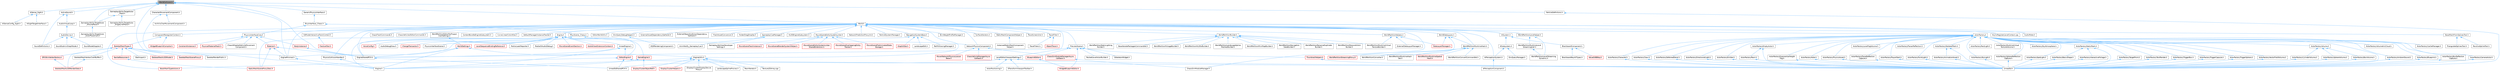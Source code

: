 digraph "WorldCollision.h"
{
 // INTERACTIVE_SVG=YES
 // LATEX_PDF_SIZE
  bgcolor="transparent";
  edge [fontname=Helvetica,fontsize=10,labelfontname=Helvetica,labelfontsize=10];
  node [fontname=Helvetica,fontsize=10,shape=box,height=0.2,width=0.4];
  Node1 [id="Node000001",label="WorldCollision.h",height=0.2,width=0.4,color="gray40", fillcolor="grey60", style="filled", fontcolor="black",tooltip=" "];
  Node1 -> Node2 [id="edge1_Node000001_Node000002",dir="back",color="steelblue1",style="solid",tooltip=" "];
  Node2 [id="Node000002",label="AISense_Sight.h",height=0.2,width=0.4,color="grey40", fillcolor="white", style="filled",URL="$d7/d6f/AISense__Sight_8h.html",tooltip=" "];
  Node2 -> Node3 [id="edge2_Node000002_Node000003",dir="back",color="steelblue1",style="solid",tooltip=" "];
  Node3 [id="Node000003",label="AISenseConfig_Sight.h",height=0.2,width=0.4,color="grey40", fillcolor="white", style="filled",URL="$d7/d17/AISenseConfig__Sight_8h.html",tooltip=" "];
  Node2 -> Node4 [id="edge3_Node000002_Node000004",dir="back",color="steelblue1",style="solid",tooltip=" "];
  Node4 [id="Node000004",label="AISightTargetInterface.h",height=0.2,width=0.4,color="grey40", fillcolor="white", style="filled",URL="$d0/dd7/AISightTargetInterface_8h.html",tooltip=" "];
  Node1 -> Node5 [id="edge4_Node000001_Node000005",dir="back",color="steelblue1",style="solid",tooltip=" "];
  Node5 [id="Node000005",label="ActiveSound.h",height=0.2,width=0.4,color="grey40", fillcolor="white", style="filled",URL="$dc/d95/ActiveSound_8h.html",tooltip=" "];
  Node5 -> Node6 [id="edge5_Node000005_Node000006",dir="back",color="steelblue1",style="solid",tooltip=" "];
  Node6 [id="Node000006",label="AudioVirtualLoop.h",height=0.2,width=0.4,color="grey40", fillcolor="white", style="filled",URL="$d5/dde/AudioVirtualLoop_8h.html",tooltip=" "];
  Node6 -> Node7 [id="edge6_Node000006_Node000007",dir="back",color="steelblue1",style="solid",tooltip=" "];
  Node7 [id="Node000007",label="AudioDevice.h",height=0.2,width=0.4,color="grey40", fillcolor="white", style="filled",URL="$d7/ddb/AudioDevice_8h.html",tooltip=" "];
  Node7 -> Node8 [id="edge7_Node000007_Node000008",dir="back",color="steelblue1",style="solid",tooltip=" "];
  Node8 [id="Node000008",label="SoundDefinitions.h",height=0.2,width=0.4,color="grey40", fillcolor="white", style="filled",URL="$d4/da9/SoundDefinitions_8h.html",tooltip=" "];
  Node7 -> Node9 [id="edge8_Node000007_Node000009",dir="back",color="steelblue1",style="solid",tooltip=" "];
  Node9 [id="Node000009",label="SoundNodeDoppler.h",height=0.2,width=0.4,color="grey40", fillcolor="white", style="filled",URL="$d1/d51/SoundNodeDoppler_8h.html",tooltip=" "];
  Node7 -> Node10 [id="edge9_Node000007_Node000010",dir="back",color="steelblue1",style="solid",tooltip=" "];
  Node10 [id="Node000010",label="SoundSubmixGraphNode.h",height=0.2,width=0.4,color="grey40", fillcolor="white", style="filled",URL="$d5/d09/SoundSubmixGraphNode_8h.html",tooltip=" "];
  Node5 -> Node8 [id="edge10_Node000005_Node000008",dir="back",color="steelblue1",style="solid",tooltip=" "];
  Node1 -> Node11 [id="edge11_Node000001_Node000011",dir="back",color="steelblue1",style="solid",tooltip=" "];
  Node11 [id="Node000011",label="CharacterMovementComponent.h",height=0.2,width=0.4,color="grey40", fillcolor="white", style="filled",URL="$d8/d84/CharacterMovementComponent_8h.html",tooltip=" "];
  Node11 -> Node12 [id="edge12_Node000011_Node000012",dir="back",color="steelblue1",style="solid",tooltip=" "];
  Node12 [id="Node000012",label="ArchVisCharMovementComponent.h",height=0.2,width=0.4,color="grey40", fillcolor="white", style="filled",URL="$db/dfd/ArchVisCharMovementComponent_8h.html",tooltip=" "];
  Node11 -> Node13 [id="edge13_Node000011_Node000013",dir="back",color="steelblue1",style="solid",tooltip=" "];
  Node13 [id="Node000013",label="EngineMinimal.h",height=0.2,width=0.4,color="grey40", fillcolor="white", style="filled",URL="$d0/d2c/EngineMinimal_8h.html",tooltip=" "];
  Node13 -> Node14 [id="edge14_Node000013_Node000014",dir="back",color="steelblue1",style="solid",tooltip=" "];
  Node14 [id="Node000014",label="Engine.h",height=0.2,width=0.4,color="grey40", fillcolor="white", style="filled",URL="$d1/d34/Public_2Engine_8h.html",tooltip=" "];
  Node1 -> Node14 [id="edge15_Node000001_Node000014",dir="back",color="steelblue1",style="solid",tooltip=" "];
  Node1 -> Node13 [id="edge16_Node000001_Node000013",dir="back",color="steelblue1",style="solid",tooltip=" "];
  Node1 -> Node15 [id="edge17_Node000001_Node000015",dir="back",color="steelblue1",style="solid",tooltip=" "];
  Node15 [id="Node000015",label="EngineSharedPCH.h",height=0.2,width=0.4,color="grey40", fillcolor="white", style="filled",URL="$dc/dbb/EngineSharedPCH_8h.html",tooltip=" "];
  Node15 -> Node16 [id="edge18_Node000015_Node000016",dir="back",color="steelblue1",style="solid",tooltip=" "];
  Node16 [id="Node000016",label="UnrealEdSharedPCH.h",height=0.2,width=0.4,color="grey40", fillcolor="white", style="filled",URL="$d1/de6/UnrealEdSharedPCH_8h.html",tooltip=" "];
  Node1 -> Node17 [id="edge19_Node000001_Node000017",dir="back",color="steelblue1",style="solid",tooltip=" "];
  Node17 [id="Node000017",label="GameplayAbilityTargetActor\l_GroundTrace.h",height=0.2,width=0.4,color="grey40", fillcolor="white", style="filled",URL="$d8/daf/GameplayAbilityTargetActor__GroundTrace_8h.html",tooltip=" "];
  Node17 -> Node18 [id="edge20_Node000017_Node000018",dir="back",color="steelblue1",style="solid",tooltip=" "];
  Node18 [id="Node000018",label="GameplayAbilityTargetActor\l_ActorPlacement.h",height=0.2,width=0.4,color="grey40", fillcolor="white", style="filled",URL="$d5/d60/GameplayAbilityTargetActor__ActorPlacement_8h.html",tooltip=" "];
  Node1 -> Node19 [id="edge21_Node000001_Node000019",dir="back",color="steelblue1",style="solid",tooltip=" "];
  Node19 [id="Node000019",label="GameplayAbilityTargetActor\l_Trace.h",height=0.2,width=0.4,color="grey40", fillcolor="white", style="filled",URL="$d6/d1b/GameplayAbilityTargetActor__Trace_8h.html",tooltip=" "];
  Node19 -> Node17 [id="edge22_Node000019_Node000017",dir="back",color="steelblue1",style="solid",tooltip=" "];
  Node19 -> Node20 [id="edge23_Node000019_Node000020",dir="back",color="steelblue1",style="solid",tooltip=" "];
  Node20 [id="Node000020",label="GameplayAbilityTargetActor\l_SingleLineTrace.h",height=0.2,width=0.4,color="grey40", fillcolor="white", style="filled",URL="$dc/d15/GameplayAbilityTargetActor__SingleLineTrace_8h.html",tooltip=" "];
  Node1 -> Node21 [id="edge24_Node000001_Node000021",dir="back",color="steelblue1",style="solid",tooltip=" "];
  Node21 [id="Node000021",label="GenericPhysicsInterface.h",height=0.2,width=0.4,color="grey40", fillcolor="white", style="filled",URL="$d6/de8/GenericPhysicsInterface_8h.html",tooltip=" "];
  Node21 -> Node22 [id="edge25_Node000021_Node000022",dir="back",color="steelblue1",style="solid",tooltip=" "];
  Node22 [id="Node000022",label="PhysInterface_Chaos.h",height=0.2,width=0.4,color="grey40", fillcolor="white", style="filled",URL="$da/d0d/PhysInterface__Chaos_8h.html",tooltip=" "];
  Node22 -> Node23 [id="edge26_Node000022_Node000023",dir="back",color="steelblue1",style="solid",tooltip=" "];
  Node23 [id="Node000023",label="PhysScene_Chaos.h",height=0.2,width=0.4,color="grey40", fillcolor="white", style="filled",URL="$d7/dc5/PhysScene__Chaos_8h.html",tooltip=" "];
  Node23 -> Node24 [id="edge27_Node000023_Node000024",dir="back",color="steelblue1",style="solid",tooltip=" "];
  Node24 [id="Node000024",label="NetworkPhysicsComponent.h",height=0.2,width=0.4,color="grey40", fillcolor="white", style="filled",URL="$d5/dcb/NetworkPhysicsComponent_8h.html",tooltip=" "];
  Node24 -> Node25 [id="edge28_Node000024_Node000025",dir="back",color="steelblue1",style="solid",tooltip=" "];
  Node25 [id="Node000025",label="ChaosSimModuleManagerAsync\lCallback.h",height=0.2,width=0.4,color="red", fillcolor="#FFF0F0", style="filled",URL="$d7/dd0/ChaosSimModuleManagerAsyncCallback_8h.html",tooltip=" "];
  Node25 -> Node26 [id="edge29_Node000025_Node000026",dir="back",color="steelblue1",style="solid",tooltip=" "];
  Node26 [id="Node000026",label="ChaosSimModuleManager.h",height=0.2,width=0.4,color="grey40", fillcolor="white", style="filled",URL="$d7/dd1/ChaosSimModuleManager_8h.html",tooltip=" "];
  Node24 -> Node30 [id="edge30_Node000024_Node000030",dir="back",color="steelblue1",style="solid",tooltip=" "];
  Node30 [id="Node000030",label="ChaosVehicleManagerAsync\lCallback.h",height=0.2,width=0.4,color="red", fillcolor="#FFF0F0", style="filled",URL="$d4/dea/ChaosVehicleManagerAsyncCallback_8h.html",tooltip=" "];
  Node24 -> Node34 [id="edge31_Node000024_Node000034",dir="back",color="steelblue1",style="solid",tooltip=" "];
  Node34 [id="Node000034",label="MoverNetworkPhysicsLiaison\lBase.h",height=0.2,width=0.4,color="red", fillcolor="#FFF0F0", style="filled",URL="$d6/d54/MoverNetworkPhysicsLiaisonBase_8h.html",tooltip=" "];
  Node23 -> Node37 [id="edge32_Node000023_Node000037",dir="back",color="steelblue1",style="solid",tooltip=" "];
  Node37 [id="Node000037",label="PhysicsInterfaceScene.h",height=0.2,width=0.4,color="grey40", fillcolor="white", style="filled",URL="$d6/d76/PhysicsInterfaceScene_8h.html",tooltip=" "];
  Node22 -> Node38 [id="edge33_Node000022_Node000038",dir="back",color="steelblue1",style="solid",tooltip=" "];
  Node38 [id="Node000038",label="PhysicsInterfaceCore.h",height=0.2,width=0.4,color="grey40", fillcolor="white", style="filled",URL="$d7/d7e/PhysicsInterfaceCore_8h.html",tooltip=" "];
  Node38 -> Node39 [id="edge34_Node000038_Node000039",dir="back",color="steelblue1",style="solid",tooltip=" "];
  Node39 [id="Node000039",label="BodyInstance.h",height=0.2,width=0.4,color="red", fillcolor="#FFF0F0", style="filled",URL="$d3/d42/BodyInstance_8h.html",tooltip=" "];
  Node39 -> Node15 [id="edge35_Node000039_Node000015",dir="back",color="steelblue1",style="solid",tooltip=" "];
  Node38 -> Node33 [id="edge36_Node000038_Node000033",dir="back",color="steelblue1",style="solid",tooltip=" "];
  Node33 [id="Node000033",label="ChaosWheeledVehicleMovement\lComponent.h",height=0.2,width=0.4,color="grey40", fillcolor="white", style="filled",URL="$dc/d77/ChaosWheeledVehicleMovementComponent_8h.html",tooltip=" "];
  Node38 -> Node460 [id="edge37_Node000038_Node000460",dir="back",color="steelblue1",style="solid",tooltip=" "];
  Node460 [id="Node000460",label="ConstraintInstance.h",height=0.2,width=0.4,color="red", fillcolor="#FFF0F0", style="filled",URL="$d9/db0/ConstraintInstance_8h.html",tooltip=" "];
  Node38 -> Node470 [id="edge38_Node000038_Node000470",dir="back",color="steelblue1",style="solid",tooltip=" "];
  Node470 [id="Node000470",label="Material.h",height=0.2,width=0.4,color="red", fillcolor="#FFF0F0", style="filled",URL="$df/d12/Material_8h.html",tooltip=" "];
  Node470 -> Node13 [id="edge39_Node000470_Node000013",dir="back",color="steelblue1",style="solid",tooltip=" "];
  Node470 -> Node15 [id="edge40_Node000470_Node000015",dir="back",color="steelblue1",style="solid",tooltip=" "];
  Node470 -> Node396 [id="edge41_Node000470_Node000396",dir="back",color="steelblue1",style="solid",tooltip=" "];
  Node396 [id="Node000396",label="StaticMeshSceneProxyDesc.h",height=0.2,width=0.4,color="red", fillcolor="#FFF0F0", style="filled",URL="$d0/d31/StaticMeshSceneProxyDesc_8h.html",tooltip=" "];
  Node38 -> Node493 [id="edge42_Node000038_Node000493",dir="back",color="steelblue1",style="solid",tooltip=" "];
  Node493 [id="Node000493",label="PhysicalMaterialMask.h",height=0.2,width=0.4,color="red", fillcolor="#FFF0F0", style="filled",URL="$da/df8/PhysicalMaterialMask_8h.html",tooltip=" "];
  Node1 -> Node495 [id="edge43_Node000001_Node000495",dir="back",color="steelblue1",style="solid",tooltip=" "];
  Node495 [id="Node000495",label="ParticleDefinitions.h",height=0.2,width=0.4,color="grey40", fillcolor="white", style="filled",URL="$db/dde/ParticleDefinitions_8h.html",tooltip=" "];
  Node495 -> Node275 [id="edge44_Node000495_Node000275",dir="back",color="steelblue1",style="solid",tooltip=" "];
  Node275 [id="Node000275",label="UnrealEd.h",height=0.2,width=0.4,color="grey40", fillcolor="white", style="filled",URL="$d2/d5f/UnrealEd_8h.html",tooltip=" "];
  Node1 -> Node496 [id="edge45_Node000001_Node000496",dir="back",color="steelblue1",style="solid",tooltip=" "];
  Node496 [id="Node000496",label="World.h",height=0.2,width=0.4,color="grey40", fillcolor="white", style="filled",URL="$dd/d5b/World_8h.html",tooltip=" "];
  Node496 -> Node497 [id="edge46_Node000496_Node000497",dir="back",color="steelblue1",style="solid",tooltip=" "];
  Node497 [id="Node000497",label="AIPerceptionSystem.h",height=0.2,width=0.4,color="grey40", fillcolor="white", style="filled",URL="$d0/d08/AIPerceptionSystem_8h.html",tooltip=" "];
  Node497 -> Node498 [id="edge47_Node000497_Node000498",dir="back",color="steelblue1",style="solid",tooltip=" "];
  Node498 [id="Node000498",label="AIPerceptionComponent.h",height=0.2,width=0.4,color="grey40", fillcolor="white", style="filled",URL="$d6/d0a/AIPerceptionComponent_8h.html",tooltip=" "];
  Node496 -> Node499 [id="edge48_Node000496_Node000499",dir="back",color="steelblue1",style="solid",tooltip=" "];
  Node499 [id="Node000499",label="AISystem.h",height=0.2,width=0.4,color="grey40", fillcolor="white", style="filled",URL="$d0/d71/AISystem_8h.html",tooltip=" "];
  Node499 -> Node500 [id="edge49_Node000499_Node000500",dir="back",color="steelblue1",style="solid",tooltip=" "];
  Node500 [id="Node000500",label="AISubsystem.h",height=0.2,width=0.4,color="grey40", fillcolor="white", style="filled",URL="$d0/d50/AISubsystem_8h.html",tooltip=" "];
  Node500 -> Node497 [id="edge50_Node000500_Node000497",dir="back",color="steelblue1",style="solid",tooltip=" "];
  Node500 -> Node501 [id="edge51_Node000500_Node000501",dir="back",color="steelblue1",style="solid",tooltip=" "];
  Node501 [id="Node000501",label="EnvQueryManager.h",height=0.2,width=0.4,color="grey40", fillcolor="white", style="filled",URL="$d1/db4/EnvQueryManager_8h.html",tooltip=" "];
  Node499 -> Node502 [id="edge52_Node000499_Node000502",dir="back",color="steelblue1",style="solid",tooltip=" "];
  Node502 [id="Node000502",label="BlackboardComponent.h",height=0.2,width=0.4,color="grey40", fillcolor="white", style="filled",URL="$d9/d2d/BlackboardComponent_8h.html",tooltip=" "];
  Node502 -> Node503 [id="edge53_Node000502_Node000503",dir="back",color="steelblue1",style="solid",tooltip=" "];
  Node503 [id="Node000503",label="BlackboardKeyAllTypes.h",height=0.2,width=0.4,color="grey40", fillcolor="white", style="filled",URL="$d5/d34/BlackboardKeyAllTypes_8h.html",tooltip=" "];
  Node502 -> Node504 [id="edge54_Node000502_Node000504",dir="back",color="steelblue1",style="solid",tooltip=" "];
  Node504 [id="Node000504",label="ValueOrBBKey.h",height=0.2,width=0.4,color="red", fillcolor="#FFF0F0", style="filled",URL="$d4/d32/ValueOrBBKey_8h.html",tooltip=" "];
  Node496 -> Node527 [id="edge55_Node000496_Node000527",dir="back",color="steelblue1",style="solid",tooltip=" "];
  Node527 [id="Node000527",label="ActorFactory.h",height=0.2,width=0.4,color="grey40", fillcolor="white", style="filled",URL="$d7/dae/ActorFactory_8h.html",tooltip=" "];
  Node527 -> Node528 [id="edge56_Node000527_Node000528",dir="back",color="steelblue1",style="solid",tooltip=" "];
  Node528 [id="Node000528",label="ActorFactoryAmbientSound.h",height=0.2,width=0.4,color="grey40", fillcolor="white", style="filled",URL="$dc/d73/ActorFactoryAmbientSound_8h.html",tooltip=" "];
  Node528 -> Node275 [id="edge57_Node000528_Node000275",dir="back",color="steelblue1",style="solid",tooltip=" "];
  Node527 -> Node529 [id="edge58_Node000527_Node000529",dir="back",color="steelblue1",style="solid",tooltip=" "];
  Node529 [id="Node000529",label="ActorFactoryBlueprint.h",height=0.2,width=0.4,color="grey40", fillcolor="white", style="filled",URL="$d8/df5/ActorFactoryBlueprint_8h.html",tooltip=" "];
  Node529 -> Node275 [id="edge59_Node000529_Node000275",dir="back",color="steelblue1",style="solid",tooltip=" "];
  Node527 -> Node530 [id="edge60_Node000527_Node000530",dir="back",color="steelblue1",style="solid",tooltip=" "];
  Node530 [id="Node000530",label="ActorFactoryBoxReflection\lCapture.h",height=0.2,width=0.4,color="grey40", fillcolor="white", style="filled",URL="$dd/d97/ActorFactoryBoxReflectionCapture_8h.html",tooltip=" "];
  Node530 -> Node275 [id="edge61_Node000530_Node000275",dir="back",color="steelblue1",style="solid",tooltip=" "];
  Node527 -> Node531 [id="edge62_Node000527_Node000531",dir="back",color="steelblue1",style="solid",tooltip=" "];
  Node531 [id="Node000531",label="ActorFactoryCacheManager.h",height=0.2,width=0.4,color="grey40", fillcolor="white", style="filled",URL="$da/d58/ActorFactoryCacheManager_8h.html",tooltip=" "];
  Node527 -> Node532 [id="edge63_Node000527_Node000532",dir="back",color="steelblue1",style="solid",tooltip=" "];
  Node532 [id="Node000532",label="ActorFactoryCameraActor.h",height=0.2,width=0.4,color="grey40", fillcolor="white", style="filled",URL="$df/db7/ActorFactoryCameraActor_8h.html",tooltip=" "];
  Node532 -> Node275 [id="edge64_Node000532_Node000275",dir="back",color="steelblue1",style="solid",tooltip=" "];
  Node527 -> Node533 [id="edge65_Node000527_Node000533",dir="back",color="steelblue1",style="solid",tooltip=" "];
  Node533 [id="Node000533",label="ActorFactoryCharacter.h",height=0.2,width=0.4,color="grey40", fillcolor="white", style="filled",URL="$d9/db9/ActorFactoryCharacter_8h.html",tooltip=" "];
  Node533 -> Node275 [id="edge66_Node000533_Node000275",dir="back",color="steelblue1",style="solid",tooltip=" "];
  Node527 -> Node534 [id="edge67_Node000527_Node000534",dir="back",color="steelblue1",style="solid",tooltip=" "];
  Node534 [id="Node000534",label="ActorFactoryClass.h",height=0.2,width=0.4,color="grey40", fillcolor="white", style="filled",URL="$d8/df5/ActorFactoryClass_8h.html",tooltip=" "];
  Node534 -> Node275 [id="edge68_Node000534_Node000275",dir="back",color="steelblue1",style="solid",tooltip=" "];
  Node527 -> Node535 [id="edge69_Node000527_Node000535",dir="back",color="steelblue1",style="solid",tooltip=" "];
  Node535 [id="Node000535",label="ActorFactoryDeferredDecal.h",height=0.2,width=0.4,color="grey40", fillcolor="white", style="filled",URL="$d3/db3/ActorFactoryDeferredDecal_8h.html",tooltip=" "];
  Node535 -> Node275 [id="edge70_Node000535_Node000275",dir="back",color="steelblue1",style="solid",tooltip=" "];
  Node527 -> Node536 [id="edge71_Node000527_Node000536",dir="back",color="steelblue1",style="solid",tooltip=" "];
  Node536 [id="Node000536",label="ActorFactoryDirectionalLight.h",height=0.2,width=0.4,color="grey40", fillcolor="white", style="filled",URL="$d3/d54/ActorFactoryDirectionalLight_8h.html",tooltip=" "];
  Node536 -> Node275 [id="edge72_Node000536_Node000275",dir="back",color="steelblue1",style="solid",tooltip=" "];
  Node527 -> Node537 [id="edge73_Node000527_Node000537",dir="back",color="steelblue1",style="solid",tooltip=" "];
  Node537 [id="Node000537",label="ActorFactoryEmitter.h",height=0.2,width=0.4,color="grey40", fillcolor="white", style="filled",URL="$df/d95/ActorFactoryEmitter_8h.html",tooltip=" "];
  Node537 -> Node275 [id="edge74_Node000537_Node000275",dir="back",color="steelblue1",style="solid",tooltip=" "];
  Node527 -> Node538 [id="edge75_Node000527_Node000538",dir="back",color="steelblue1",style="solid",tooltip=" "];
  Node538 [id="Node000538",label="ActorFactoryEmptyActor.h",height=0.2,width=0.4,color="grey40", fillcolor="white", style="filled",URL="$df/d92/ActorFactoryEmptyActor_8h.html",tooltip=" "];
  Node538 -> Node539 [id="edge76_Node000538_Node000539",dir="back",color="steelblue1",style="solid",tooltip=" "];
  Node539 [id="Node000539",label="ActorFactoryPawn.h",height=0.2,width=0.4,color="grey40", fillcolor="white", style="filled",URL="$d5/d05/ActorFactoryPawn_8h.html",tooltip=" "];
  Node539 -> Node275 [id="edge77_Node000539_Node000275",dir="back",color="steelblue1",style="solid",tooltip=" "];
  Node538 -> Node275 [id="edge78_Node000538_Node000275",dir="back",color="steelblue1",style="solid",tooltip=" "];
  Node527 -> Node540 [id="edge79_Node000527_Node000540",dir="back",color="steelblue1",style="solid",tooltip=" "];
  Node540 [id="Node000540",label="ActorFactoryExponentialHeight\lFog.h",height=0.2,width=0.4,color="grey40", fillcolor="white", style="filled",URL="$de/d15/ActorFactoryExponentialHeightFog_8h.html",tooltip=" "];
  Node540 -> Node275 [id="edge80_Node000540_Node000275",dir="back",color="steelblue1",style="solid",tooltip=" "];
  Node527 -> Node541 [id="edge81_Node000527_Node000541",dir="back",color="steelblue1",style="solid",tooltip=" "];
  Node541 [id="Node000541",label="ActorFactoryLocalFogVolume.h",height=0.2,width=0.4,color="grey40", fillcolor="white", style="filled",URL="$dc/db2/ActorFactoryLocalFogVolume_8h.html",tooltip=" "];
  Node527 -> Node542 [id="edge82_Node000527_Node000542",dir="back",color="steelblue1",style="solid",tooltip=" "];
  Node542 [id="Node000542",label="ActorFactoryNote.h",height=0.2,width=0.4,color="grey40", fillcolor="white", style="filled",URL="$da/d8c/ActorFactoryNote_8h.html",tooltip=" "];
  Node542 -> Node275 [id="edge83_Node000542_Node000275",dir="back",color="steelblue1",style="solid",tooltip=" "];
  Node527 -> Node543 [id="edge84_Node000527_Node000543",dir="back",color="steelblue1",style="solid",tooltip=" "];
  Node543 [id="Node000543",label="ActorFactoryPhysicsAsset.h",height=0.2,width=0.4,color="grey40", fillcolor="white", style="filled",URL="$d0/d58/ActorFactoryPhysicsAsset_8h.html",tooltip=" "];
  Node543 -> Node275 [id="edge85_Node000543_Node000275",dir="back",color="steelblue1",style="solid",tooltip=" "];
  Node527 -> Node544 [id="edge86_Node000527_Node000544",dir="back",color="steelblue1",style="solid",tooltip=" "];
  Node544 [id="Node000544",label="ActorFactoryPlanarReflection.h",height=0.2,width=0.4,color="grey40", fillcolor="white", style="filled",URL="$d0/d1d/ActorFactoryPlanarReflection_8h.html",tooltip=" "];
  Node527 -> Node545 [id="edge87_Node000527_Node000545",dir="back",color="steelblue1",style="solid",tooltip=" "];
  Node545 [id="Node000545",label="ActorFactoryPlaneReflection\lCapture.h",height=0.2,width=0.4,color="grey40", fillcolor="white", style="filled",URL="$d8/dfd/ActorFactoryPlaneReflectionCapture_8h.html",tooltip=" "];
  Node545 -> Node275 [id="edge88_Node000545_Node000275",dir="back",color="steelblue1",style="solid",tooltip=" "];
  Node527 -> Node546 [id="edge89_Node000527_Node000546",dir="back",color="steelblue1",style="solid",tooltip=" "];
  Node546 [id="Node000546",label="ActorFactoryPlayerStart.h",height=0.2,width=0.4,color="grey40", fillcolor="white", style="filled",URL="$d8/d7e/ActorFactoryPlayerStart_8h.html",tooltip=" "];
  Node546 -> Node275 [id="edge90_Node000546_Node000275",dir="back",color="steelblue1",style="solid",tooltip=" "];
  Node527 -> Node547 [id="edge91_Node000527_Node000547",dir="back",color="steelblue1",style="solid",tooltip=" "];
  Node547 [id="Node000547",label="ActorFactoryPointLight.h",height=0.2,width=0.4,color="grey40", fillcolor="white", style="filled",URL="$d5/d37/ActorFactoryPointLight_8h.html",tooltip=" "];
  Node547 -> Node275 [id="edge92_Node000547_Node000275",dir="back",color="steelblue1",style="solid",tooltip=" "];
  Node527 -> Node548 [id="edge93_Node000527_Node000548",dir="back",color="steelblue1",style="solid",tooltip=" "];
  Node548 [id="Node000548",label="ActorFactoryRectLight.h",height=0.2,width=0.4,color="grey40", fillcolor="white", style="filled",URL="$d1/d97/ActorFactoryRectLight_8h.html",tooltip=" "];
  Node527 -> Node549 [id="edge94_Node000527_Node000549",dir="back",color="steelblue1",style="solid",tooltip=" "];
  Node549 [id="Node000549",label="ActorFactoryRuntimeVirtual\lTextureVolume.h",height=0.2,width=0.4,color="grey40", fillcolor="white", style="filled",URL="$d6/dd7/ActorFactoryRuntimeVirtualTextureVolume_8h.html",tooltip=" "];
  Node527 -> Node550 [id="edge95_Node000527_Node000550",dir="back",color="steelblue1",style="solid",tooltip=" "];
  Node550 [id="Node000550",label="ActorFactorySkeletalMesh.h",height=0.2,width=0.4,color="grey40", fillcolor="white", style="filled",URL="$d7/dbb/ActorFactorySkeletalMesh_8h.html",tooltip=" "];
  Node550 -> Node551 [id="edge96_Node000550_Node000551",dir="back",color="steelblue1",style="solid",tooltip=" "];
  Node551 [id="Node000551",label="ActorFactoryAnimationAsset.h",height=0.2,width=0.4,color="grey40", fillcolor="white", style="filled",URL="$db/d5e/ActorFactoryAnimationAsset_8h.html",tooltip=" "];
  Node551 -> Node275 [id="edge97_Node000551_Node000275",dir="back",color="steelblue1",style="solid",tooltip=" "];
  Node550 -> Node275 [id="edge98_Node000550_Node000275",dir="back",color="steelblue1",style="solid",tooltip=" "];
  Node527 -> Node552 [id="edge99_Node000527_Node000552",dir="back",color="steelblue1",style="solid",tooltip=" "];
  Node552 [id="Node000552",label="ActorFactorySkyAtmosphere.h",height=0.2,width=0.4,color="grey40", fillcolor="white", style="filled",URL="$d2/d7c/ActorFactorySkyAtmosphere_8h.html",tooltip=" "];
  Node527 -> Node553 [id="edge100_Node000527_Node000553",dir="back",color="steelblue1",style="solid",tooltip=" "];
  Node553 [id="Node000553",label="ActorFactorySkyLight.h",height=0.2,width=0.4,color="grey40", fillcolor="white", style="filled",URL="$d2/d21/ActorFactorySkyLight_8h.html",tooltip=" "];
  Node553 -> Node275 [id="edge101_Node000553_Node000275",dir="back",color="steelblue1",style="solid",tooltip=" "];
  Node527 -> Node554 [id="edge102_Node000527_Node000554",dir="back",color="steelblue1",style="solid",tooltip=" "];
  Node554 [id="Node000554",label="ActorFactorySphereReflection\lCapture.h",height=0.2,width=0.4,color="grey40", fillcolor="white", style="filled",URL="$de/db8/ActorFactorySphereReflectionCapture_8h.html",tooltip=" "];
  Node554 -> Node275 [id="edge103_Node000554_Node000275",dir="back",color="steelblue1",style="solid",tooltip=" "];
  Node527 -> Node555 [id="edge104_Node000527_Node000555",dir="back",color="steelblue1",style="solid",tooltip=" "];
  Node555 [id="Node000555",label="ActorFactorySpotLight.h",height=0.2,width=0.4,color="grey40", fillcolor="white", style="filled",URL="$d6/d7f/ActorFactorySpotLight_8h.html",tooltip=" "];
  Node555 -> Node275 [id="edge105_Node000555_Node000275",dir="back",color="steelblue1",style="solid",tooltip=" "];
  Node527 -> Node556 [id="edge106_Node000527_Node000556",dir="back",color="steelblue1",style="solid",tooltip=" "];
  Node556 [id="Node000556",label="ActorFactoryStaticMesh.h",height=0.2,width=0.4,color="grey40", fillcolor="white", style="filled",URL="$d2/dd1/ActorFactoryStaticMesh_8h.html",tooltip=" "];
  Node556 -> Node557 [id="edge107_Node000556_Node000557",dir="back",color="steelblue1",style="solid",tooltip=" "];
  Node557 [id="Node000557",label="ActorFactoryBasicShape.h",height=0.2,width=0.4,color="grey40", fillcolor="white", style="filled",URL="$d4/d0b/ActorFactoryBasicShape_8h.html",tooltip=" "];
  Node557 -> Node275 [id="edge108_Node000557_Node000275",dir="back",color="steelblue1",style="solid",tooltip=" "];
  Node556 -> Node558 [id="edge109_Node000556_Node000558",dir="back",color="steelblue1",style="solid",tooltip=" "];
  Node558 [id="Node000558",label="ActorFactoryInteractiveFoliage.h",height=0.2,width=0.4,color="grey40", fillcolor="white", style="filled",URL="$db/df4/ActorFactoryInteractiveFoliage_8h.html",tooltip=" "];
  Node558 -> Node275 [id="edge110_Node000558_Node000275",dir="back",color="steelblue1",style="solid",tooltip=" "];
  Node556 -> Node275 [id="edge111_Node000556_Node000275",dir="back",color="steelblue1",style="solid",tooltip=" "];
  Node527 -> Node559 [id="edge112_Node000527_Node000559",dir="back",color="steelblue1",style="solid",tooltip=" "];
  Node559 [id="Node000559",label="ActorFactoryTargetPoint.h",height=0.2,width=0.4,color="grey40", fillcolor="white", style="filled",URL="$db/d69/ActorFactoryTargetPoint_8h.html",tooltip=" "];
  Node559 -> Node275 [id="edge113_Node000559_Node000275",dir="back",color="steelblue1",style="solid",tooltip=" "];
  Node527 -> Node560 [id="edge114_Node000527_Node000560",dir="back",color="steelblue1",style="solid",tooltip=" "];
  Node560 [id="Node000560",label="ActorFactoryTextRender.h",height=0.2,width=0.4,color="grey40", fillcolor="white", style="filled",URL="$d8/d4c/ActorFactoryTextRender_8h.html",tooltip=" "];
  Node560 -> Node275 [id="edge115_Node000560_Node000275",dir="back",color="steelblue1",style="solid",tooltip=" "];
  Node527 -> Node561 [id="edge116_Node000527_Node000561",dir="back",color="steelblue1",style="solid",tooltip=" "];
  Node561 [id="Node000561",label="ActorFactoryTriggerBox.h",height=0.2,width=0.4,color="grey40", fillcolor="white", style="filled",URL="$d9/dbe/ActorFactoryTriggerBox_8h.html",tooltip=" "];
  Node561 -> Node275 [id="edge117_Node000561_Node000275",dir="back",color="steelblue1",style="solid",tooltip=" "];
  Node527 -> Node562 [id="edge118_Node000527_Node000562",dir="back",color="steelblue1",style="solid",tooltip=" "];
  Node562 [id="Node000562",label="ActorFactoryTriggerCapsule.h",height=0.2,width=0.4,color="grey40", fillcolor="white", style="filled",URL="$dd/d0f/ActorFactoryTriggerCapsule_8h.html",tooltip=" "];
  Node562 -> Node275 [id="edge119_Node000562_Node000275",dir="back",color="steelblue1",style="solid",tooltip=" "];
  Node527 -> Node563 [id="edge120_Node000527_Node000563",dir="back",color="steelblue1",style="solid",tooltip=" "];
  Node563 [id="Node000563",label="ActorFactoryTriggerSphere.h",height=0.2,width=0.4,color="grey40", fillcolor="white", style="filled",URL="$d9/dbe/ActorFactoryTriggerSphere_8h.html",tooltip=" "];
  Node563 -> Node275 [id="edge121_Node000563_Node000275",dir="back",color="steelblue1",style="solid",tooltip=" "];
  Node527 -> Node564 [id="edge122_Node000527_Node000564",dir="back",color="steelblue1",style="solid",tooltip=" "];
  Node564 [id="Node000564",label="ActorFactoryVectorFieldVolume.h",height=0.2,width=0.4,color="grey40", fillcolor="white", style="filled",URL="$d9/d89/ActorFactoryVectorFieldVolume_8h.html",tooltip=" "];
  Node564 -> Node275 [id="edge123_Node000564_Node000275",dir="back",color="steelblue1",style="solid",tooltip=" "];
  Node527 -> Node565 [id="edge124_Node000527_Node000565",dir="back",color="steelblue1",style="solid",tooltip=" "];
  Node565 [id="Node000565",label="ActorFactoryVolume.h",height=0.2,width=0.4,color="grey40", fillcolor="white", style="filled",URL="$df/d08/ActorFactoryVolume_8h.html",tooltip=" "];
  Node565 -> Node566 [id="edge125_Node000565_Node000566",dir="back",color="steelblue1",style="solid",tooltip=" "];
  Node566 [id="Node000566",label="ActorFactoryBoxVolume.h",height=0.2,width=0.4,color="grey40", fillcolor="white", style="filled",URL="$d3/db0/ActorFactoryBoxVolume_8h.html",tooltip=" "];
  Node566 -> Node275 [id="edge126_Node000566_Node000275",dir="back",color="steelblue1",style="solid",tooltip=" "];
  Node565 -> Node567 [id="edge127_Node000565_Node000567",dir="back",color="steelblue1",style="solid",tooltip=" "];
  Node567 [id="Node000567",label="ActorFactoryCylinderVolume.h",height=0.2,width=0.4,color="grey40", fillcolor="white", style="filled",URL="$d9/da5/ActorFactoryCylinderVolume_8h.html",tooltip=" "];
  Node567 -> Node275 [id="edge128_Node000567_Node000275",dir="back",color="steelblue1",style="solid",tooltip=" "];
  Node565 -> Node568 [id="edge129_Node000565_Node000568",dir="back",color="steelblue1",style="solid",tooltip=" "];
  Node568 [id="Node000568",label="ActorFactorySphereVolume.h",height=0.2,width=0.4,color="grey40", fillcolor="white", style="filled",URL="$d3/d12/ActorFactorySphereVolume_8h.html",tooltip=" "];
  Node568 -> Node275 [id="edge130_Node000568_Node000275",dir="back",color="steelblue1",style="solid",tooltip=" "];
  Node527 -> Node569 [id="edge131_Node000527_Node000569",dir="back",color="steelblue1",style="solid",tooltip=" "];
  Node569 [id="Node000569",label="ActorFactoryVolumetricCloud.h",height=0.2,width=0.4,color="grey40", fillcolor="white", style="filled",URL="$d5/da1/ActorFactoryVolumetricCloud_8h.html",tooltip=" "];
  Node527 -> Node275 [id="edge132_Node000527_Node000275",dir="back",color="steelblue1",style="solid",tooltip=" "];
  Node496 -> Node137 [id="edge133_Node000496_Node000137",dir="back",color="steelblue1",style="solid",tooltip=" "];
  Node137 [id="Node000137",label="AsyncRegisterLevelContext.cpp",height=0.2,width=0.4,color="grey40", fillcolor="white", style="filled",URL="$da/df8/AsyncRegisterLevelContext_8cpp.html",tooltip=" "];
  Node496 -> Node570 [id="edge134_Node000496_Node000570",dir="back",color="steelblue1",style="solid",tooltip=" "];
  Node570 [id="Node000570",label="AudioMeter.h",height=0.2,width=0.4,color="grey40", fillcolor="white", style="filled",URL="$de/db0/AudioMeter_8h.html",tooltip=" "];
  Node496 -> Node85 [id="edge135_Node000496_Node000085",dir="back",color="steelblue1",style="solid",tooltip=" "];
  Node85 [id="Node000085",label="BaseMeshFromSplinesTool.h",height=0.2,width=0.4,color="grey40", fillcolor="white", style="filled",URL="$da/d31/BaseMeshFromSplinesTool_8h.html",tooltip=" "];
  Node85 -> Node86 [id="edge136_Node000085_Node000086",dir="back",color="steelblue1",style="solid",tooltip=" "];
  Node86 [id="Node000086",label="RevolveSplineTool.h",height=0.2,width=0.4,color="grey40", fillcolor="white", style="filled",URL="$d3/d36/RevolveSplineTool_8h.html",tooltip=" "];
  Node85 -> Node87 [id="edge137_Node000085_Node000087",dir="back",color="steelblue1",style="solid",tooltip=" "];
  Node87 [id="Node000087",label="TriangulateSplinesTool.h",height=0.2,width=0.4,color="grey40", fillcolor="white", style="filled",URL="$d9/de6/TriangulateSplinesTool_8h.html",tooltip=" "];
  Node496 -> Node346 [id="edge138_Node000496_Node000346",dir="back",color="steelblue1",style="solid",tooltip=" "];
  Node346 [id="Node000346",label="BookMarkTypeActions.h",height=0.2,width=0.4,color="red", fillcolor="#FFF0F0", style="filled",URL="$d0/d2f/BookMarkTypeActions_8h.html",tooltip=" "];
  Node496 -> Node571 [id="edge139_Node000496_Node000571",dir="back",color="steelblue1",style="solid",tooltip=" "];
  Node571 [id="Node000571",label="ChaosFleshCommands.h",height=0.2,width=0.4,color="grey40", fillcolor="white", style="filled",URL="$d9/db1/ChaosFleshCommands_8h.html",tooltip=" "];
  Node496 -> Node26 [id="edge140_Node000496_Node000026",dir="back",color="steelblue1",style="solid",tooltip=" "];
  Node496 -> Node572 [id="edge141_Node000496_Node000572",dir="back",color="steelblue1",style="solid",tooltip=" "];
  Node572 [id="Node000572",label="ChaosVehiclesEditorCommands.h",height=0.2,width=0.4,color="grey40", fillcolor="white", style="filled",URL="$de/dbf/ChaosVehiclesEditorCommands_8h.html",tooltip=" "];
  Node496 -> Node573 [id="edge142_Node000496_Node000573",dir="back",color="steelblue1",style="solid",tooltip=" "];
  Node573 [id="Node000573",label="ComponentReregisterContext.h",height=0.2,width=0.4,color="grey40", fillcolor="white", style="filled",URL="$de/d6e/ComponentReregisterContext_8h.html",tooltip=" "];
  Node573 -> Node574 [id="edge143_Node000573_Node000574",dir="back",color="steelblue1",style="solid",tooltip=" "];
  Node574 [id="Node000574",label="SkeletalMeshTypes.h",height=0.2,width=0.4,color="red", fillcolor="#FFF0F0", style="filled",URL="$d5/d0c/SkeletalMeshTypes_8h.html",tooltip=" "];
  Node574 -> Node575 [id="edge144_Node000574_Node000575",dir="back",color="steelblue1",style="solid",tooltip=" "];
  Node575 [id="Node000575",label="GPUSkinVertexFactory.h",height=0.2,width=0.4,color="red", fillcolor="#FFF0F0", style="filled",URL="$db/dcc/GPUSkinVertexFactory_8h.html",tooltip=" "];
  Node575 -> Node387 [id="edge145_Node000575_Node000387",dir="back",color="steelblue1",style="solid",tooltip=" "];
  Node387 [id="Node000387",label="SkeletalMeshLODRenderData.h",height=0.2,width=0.4,color="red", fillcolor="#FFF0F0", style="filled",URL="$d0/d5a/SkeletalMeshLODRenderData_8h.html",tooltip=" "];
  Node574 -> Node584 [id="edge146_Node000574_Node000584",dir="back",color="steelblue1",style="solid",tooltip=" "];
  Node584 [id="Node000584",label="NaniteResources.h",height=0.2,width=0.4,color="red", fillcolor="#FFF0F0", style="filled",URL="$d7/d8b/NaniteResources_8h.html",tooltip=" "];
  Node584 -> Node396 [id="edge147_Node000584_Node000396",dir="back",color="steelblue1",style="solid",tooltip=" "];
  Node574 -> Node587 [id="edge148_Node000574_Node000587",dir="back",color="steelblue1",style="solid",tooltip=" "];
  Node587 [id="Node000587",label="SkelImport.h",height=0.2,width=0.4,color="grey40", fillcolor="white", style="filled",URL="$d2/d8b/SkelImport_8h.html",tooltip=" "];
  Node574 -> Node581 [id="edge149_Node000574_Node000581",dir="back",color="steelblue1",style="solid",tooltip=" "];
  Node581 [id="Node000581",label="SkeletalMeshLODModel.h",height=0.2,width=0.4,color="red", fillcolor="#FFF0F0", style="filled",URL="$d2/d34/SkeletalMeshLODModel_8h.html",tooltip=" "];
  Node574 -> Node387 [id="edge150_Node000574_Node000387",dir="back",color="steelblue1",style="solid",tooltip=" "];
  Node574 -> Node588 [id="edge151_Node000574_Node000588",dir="back",color="steelblue1",style="solid",tooltip=" "];
  Node588 [id="Node000588",label="SkeletalMeshSceneProxy.h",height=0.2,width=0.4,color="red", fillcolor="#FFF0F0", style="filled",URL="$de/de8/SkeletalMeshSceneProxy_8h.html",tooltip=" "];
  Node574 -> Node589 [id="edge152_Node000574_Node000589",dir="back",color="steelblue1",style="solid",tooltip=" "];
  Node589 [id="Node000589",label="SkeletalMeshVertexClothBuffer.h",height=0.2,width=0.4,color="grey40", fillcolor="white", style="filled",URL="$d4/d64/SkeletalMeshVertexClothBuffer_8h.html",tooltip=" "];
  Node589 -> Node387 [id="edge153_Node000589_Node000387",dir="back",color="steelblue1",style="solid",tooltip=" "];
  Node574 -> Node340 [id="edge154_Node000574_Node000340",dir="back",color="steelblue1",style="solid",tooltip=" "];
  Node340 [id="Node000340",label="SkeletalRenderPublic.h",height=0.2,width=0.4,color="grey40", fillcolor="white", style="filled",URL="$d5/d40/SkeletalRenderPublic_8h.html",tooltip=" "];
  Node573 -> Node591 [id="edge155_Node000573_Node000591",dir="back",color="steelblue1",style="solid",tooltip=" "];
  Node591 [id="Node000591",label="WidgetBlueprintCompiler.h",height=0.2,width=0.4,color="red", fillcolor="#FFF0F0", style="filled",URL="$d9/d6b/WidgetBlueprintCompiler_8h.html",tooltip=" "];
  Node496 -> Node594 [id="edge156_Node000496_Node000594",dir="back",color="steelblue1",style="solid",tooltip=" "];
  Node594 [id="Node000594",label="ContentBundleEngineSubsystem.h",height=0.2,width=0.4,color="grey40", fillcolor="white", style="filled",URL="$d5/d9b/ContentBundleEngineSubsystem_8h.html",tooltip=" "];
  Node496 -> Node595 [id="edge157_Node000496_Node000595",dir="back",color="steelblue1",style="solid",tooltip=" "];
  Node595 [id="Node000595",label="CurveLinearColorAtlas.h",height=0.2,width=0.4,color="grey40", fillcolor="white", style="filled",URL="$dd/d63/CurveLinearColorAtlas_8h.html",tooltip=" "];
  Node496 -> Node596 [id="edge158_Node000496_Node000596",dir="back",color="steelblue1",style="solid",tooltip=" "];
  Node596 [id="Node000596",label="DefaultManagerInstanceTracker.h",height=0.2,width=0.4,color="grey40", fillcolor="white", style="filled",URL="$d4/d29/DefaultManagerInstanceTracker_8h.html",tooltip=" "];
  Node496 -> Node597 [id="edge159_Node000496_Node000597",dir="back",color="steelblue1",style="solid",tooltip=" "];
  Node597 [id="Node000597",label="EdModeInteractiveToolsContext.h",height=0.2,width=0.4,color="grey40", fillcolor="white", style="filled",URL="$d7/da4/EdModeInteractiveToolsContext_8h.html",tooltip=" "];
  Node597 -> Node598 [id="edge160_Node000597_Node000598",dir="back",color="steelblue1",style="solid",tooltip=" "];
  Node598 [id="Node000598",label="FractureTool.h",height=0.2,width=0.4,color="red", fillcolor="#FFF0F0", style="filled",URL="$d4/d30/FractureTool_8h.html",tooltip=" "];
  Node496 -> Node599 [id="edge161_Node000496_Node000599",dir="back",color="steelblue1",style="solid",tooltip=" "];
  Node599 [id="Node000599",label="EditorWorldUtils.h",height=0.2,width=0.4,color="grey40", fillcolor="white", style="filled",URL="$dc/d0a/EditorWorldUtils_8h.html",tooltip=" "];
  Node496 -> Node600 [id="edge162_Node000496_Node000600",dir="back",color="steelblue1",style="solid",tooltip=" "];
  Node600 [id="Node000600",label="Engine.h",height=0.2,width=0.4,color="grey40", fillcolor="white", style="filled",URL="$d0/de7/Classes_2Engine_2Engine_8h.html",tooltip=" "];
  Node600 -> Node601 [id="edge163_Node000600_Node000601",dir="back",color="steelblue1",style="solid",tooltip=" "];
  Node601 [id="Node000601",label="AudioDebugDraw.h",height=0.2,width=0.4,color="grey40", fillcolor="white", style="filled",URL="$df/d56/AudioDebugDraw_8h.html",tooltip=" "];
  Node600 -> Node602 [id="edge164_Node000600_Node000602",dir="back",color="steelblue1",style="solid",tooltip=" "];
  Node602 [id="Node000602",label="ChangeTransactor.h",height=0.2,width=0.4,color="red", fillcolor="#FFF0F0", style="filled",URL="$d6/da1/ChangeTransactor_8h.html",tooltip=" "];
  Node600 -> Node764 [id="edge165_Node000600_Node000764",dir="back",color="steelblue1",style="solid",tooltip=" "];
  Node764 [id="Node000764",label="EditorEngine.h",height=0.2,width=0.4,color="red", fillcolor="#FFF0F0", style="filled",URL="$da/d0c/EditorEngine_8h.html",tooltip=" "];
  Node764 -> Node346 [id="edge166_Node000764_Node000346",dir="back",color="steelblue1",style="solid",tooltip=" "];
  Node764 -> Node275 [id="edge167_Node000764_Node000275",dir="back",color="steelblue1",style="solid",tooltip=" "];
  Node764 -> Node16 [id="edge168_Node000764_Node000016",dir="back",color="steelblue1",style="solid",tooltip=" "];
  Node600 -> Node14 [id="edge169_Node000600_Node000014",dir="back",color="steelblue1",style="solid",tooltip=" "];
  Node600 -> Node15 [id="edge170_Node000600_Node000015",dir="back",color="steelblue1",style="solid",tooltip=" "];
  Node600 -> Node890 [id="edge171_Node000600_Node000890",dir="back",color="steelblue1",style="solid",tooltip=" "];
  Node890 [id="Node000890",label="GameEngine.h",height=0.2,width=0.4,color="red", fillcolor="#FFF0F0", style="filled",URL="$d7/d1f/GameEngine_8h.html",tooltip=" "];
  Node890 -> Node352 [id="edge172_Node000890_Node000352",dir="back",color="steelblue1",style="solid",tooltip=" "];
  Node352 [id="Node000352",label="DisplayClusterObjectRef.h",height=0.2,width=0.4,color="red", fillcolor="#FFF0F0", style="filled",URL="$d9/d87/DisplayClusterObjectRef_8h.html",tooltip=" "];
  Node890 -> Node14 [id="edge173_Node000890_Node000014",dir="back",color="steelblue1",style="solid",tooltip=" "];
  Node600 -> Node892 [id="edge174_Node000600_Node000892",dir="back",color="steelblue1",style="solid",tooltip=" "];
  Node892 [id="Node000892",label="LevelSequenceBindingReference.h",height=0.2,width=0.4,color="red", fillcolor="#FFF0F0", style="filled",URL="$d9/dbe/LevelSequenceBindingReference_8h.html",tooltip=" "];
  Node600 -> Node897 [id="edge175_Node000600_Node000897",dir="back",color="steelblue1",style="solid",tooltip=" "];
  Node897 [id="Node000897",label="MallocLeakReporter.h",height=0.2,width=0.4,color="grey40", fillcolor="white", style="filled",URL="$d1/d52/MallocLeakReporter_8h.html",tooltip=" "];
  Node600 -> Node898 [id="edge176_Node000600_Node000898",dir="back",color="steelblue1",style="solid",tooltip=" "];
  Node898 [id="Node000898",label="MediaIOAudioDebug.h",height=0.2,width=0.4,color="grey40", fillcolor="white", style="filled",URL="$d6/d0c/MediaIOAudioDebug_8h.html",tooltip=" "];
  Node600 -> Node899 [id="edge177_Node000600_Node000899",dir="back",color="steelblue1",style="solid",tooltip=" "];
  Node899 [id="Node000899",label="MovieSceneEventSection.h",height=0.2,width=0.4,color="red", fillcolor="#FFF0F0", style="filled",URL="$d6/dc4/MovieSceneEventSection_8h.html",tooltip=" "];
  Node600 -> Node901 [id="edge178_Node000600_Node000901",dir="back",color="steelblue1",style="solid",tooltip=" "];
  Node901 [id="Node000901",label="SceneViewExtensionContext.h",height=0.2,width=0.4,color="red", fillcolor="#FFF0F0", style="filled",URL="$d6/d1c/SceneViewExtensionContext_8h.html",tooltip=" "];
  Node600 -> Node396 [id="edge179_Node000600_Node000396",dir="back",color="steelblue1",style="solid",tooltip=" "];
  Node600 -> Node911 [id="edge180_Node000600_Node000911",dir="back",color="steelblue1",style="solid",tooltip=" "];
  Node911 [id="Node000911",label="UnrealEngine.h",height=0.2,width=0.4,color="grey40", fillcolor="white", style="filled",URL="$d1/d4b/UnrealEngine_8h.html",tooltip=" "];
  Node911 -> Node764 [id="edge181_Node000911_Node000764",dir="back",color="steelblue1",style="solid",tooltip=" "];
  Node911 -> Node14 [id="edge182_Node000911_Node000014",dir="back",color="steelblue1",style="solid",tooltip=" "];
  Node911 -> Node15 [id="edge183_Node000911_Node000015",dir="back",color="steelblue1",style="solid",tooltip=" "];
  Node600 -> Node912 [id="edge184_Node000600_Node000912",dir="back",color="steelblue1",style="solid",tooltip=" "];
  Node912 [id="Node000912",label="VoiceConfig.h",height=0.2,width=0.4,color="red", fillcolor="#FFF0F0", style="filled",URL="$d4/dbb/VoiceConfig_8h.html",tooltip=" "];
  Node496 -> Node13 [id="edge185_Node000496_Node000013",dir="back",color="steelblue1",style="solid",tooltip=" "];
  Node496 -> Node15 [id="edge186_Node000496_Node000015",dir="back",color="steelblue1",style="solid",tooltip=" "];
  Node496 -> Node915 [id="edge187_Node000496_Node000915",dir="back",color="steelblue1",style="solid",tooltip=" "];
  Node915 [id="Node000915",label="EngineUtils.h",height=0.2,width=0.4,color="grey40", fillcolor="white", style="filled",URL="$d4/d61/EngineUtils_8h.html",tooltip=" "];
  Node915 -> Node916 [id="edge188_Node000915_Node000916",dir="back",color="steelblue1",style="solid",tooltip=" "];
  Node916 [id="Node000916",label="DisplayClusterHelpers.h",height=0.2,width=0.4,color="red", fillcolor="#FFF0F0", style="filled",URL="$da/dda/DisplayClusterHelpers_8h.html",tooltip=" "];
  Node915 -> Node352 [id="edge189_Node000915_Node000352",dir="back",color="steelblue1",style="solid",tooltip=" "];
  Node915 -> Node14 [id="edge190_Node000915_Node000014",dir="back",color="steelblue1",style="solid",tooltip=" "];
  Node915 -> Node918 [id="edge191_Node000915_Node000918",dir="back",color="steelblue1",style="solid",tooltip=" "];
  Node918 [id="Node000918",label="IDisplayClusterDisplayDevice\lProxy.h",height=0.2,width=0.4,color="grey40", fillcolor="white", style="filled",URL="$dd/d48/IDisplayClusterDisplayDeviceProxy_8h.html",tooltip=" "];
  Node915 -> Node919 [id="edge192_Node000915_Node000919",dir="back",color="steelblue1",style="solid",tooltip=" "];
  Node919 [id="Node000919",label="LandscapeSplineProxies.h",height=0.2,width=0.4,color="grey40", fillcolor="white", style="filled",URL="$d6/d6f/LandscapeSplineProxies_8h.html",tooltip=" "];
  Node915 -> Node920 [id="edge193_Node000915_Node000920",dir="back",color="steelblue1",style="solid",tooltip=" "];
  Node920 [id="Node000920",label="PawnIterator.h",height=0.2,width=0.4,color="grey40", fillcolor="white", style="filled",URL="$d3/d9c/PawnIterator_8h.html",tooltip=" "];
  Node915 -> Node921 [id="edge194_Node000915_Node000921",dir="back",color="steelblue1",style="solid",tooltip=" "];
  Node921 [id="Node000921",label="Texture2DArray.cpp",height=0.2,width=0.4,color="grey40", fillcolor="white", style="filled",URL="$d7/d13/Texture2DArray_8cpp.html",tooltip=" "];
  Node496 -> Node922 [id="edge195_Node000496_Node000922",dir="back",color="steelblue1",style="solid",tooltip=" "];
  Node922 [id="Node000922",label="EnvQueryDebugHelpers.h",height=0.2,width=0.4,color="grey40", fillcolor="white", style="filled",URL="$de/dda/EnvQueryDebugHelpers_8h.html",tooltip=" "];
  Node922 -> Node163 [id="edge196_Node000922_Node000163",dir="back",color="steelblue1",style="solid",tooltip=" "];
  Node163 [id="Node000163",label="EQSRenderingComponent.h",height=0.2,width=0.4,color="grey40", fillcolor="white", style="filled",URL="$df/d63/EQSRenderingComponent_8h.html",tooltip=" "];
  Node496 -> Node923 [id="edge197_Node000496_Node000923",dir="back",color="steelblue1",style="solid",tooltip=" "];
  Node923 [id="Node000923",label="ExternalAssetDependencyGatherer.h",height=0.2,width=0.4,color="grey40", fillcolor="white", style="filled",URL="$da/dbe/ExternalAssetDependencyGatherer_8h.html",tooltip=" "];
  Node496 -> Node924 [id="edge198_Node000496_Node000924",dir="back",color="steelblue1",style="solid",tooltip=" "];
  Node924 [id="Node000924",label="ExternalObjectAndActorDependency\lGatherer.h",height=0.2,width=0.4,color="grey40", fillcolor="white", style="filled",URL="$d3/d4e/ExternalObjectAndActorDependencyGatherer_8h.html",tooltip=" "];
  Node496 -> Node925 [id="edge199_Node000496_Node000925",dir="back",color="steelblue1",style="solid",tooltip=" "];
  Node925 [id="Node000925",label="FleshAssetConversion.h",height=0.2,width=0.4,color="grey40", fillcolor="white", style="filled",URL="$d3/d2e/FleshAssetConversion_8h.html",tooltip=" "];
  Node496 -> Node926 [id="edge200_Node000496_Node000926",dir="back",color="steelblue1",style="solid",tooltip=" "];
  Node926 [id="Node000926",label="FolderDragDropOp.h",height=0.2,width=0.4,color="grey40", fillcolor="white", style="filled",URL="$d9/d22/FolderDragDropOp_8h.html",tooltip=" "];
  Node496 -> Node927 [id="edge201_Node000496_Node000927",dir="back",color="steelblue1",style="solid",tooltip=" "];
  Node927 [id="Node000927",label="GameplayCueManager.h",height=0.2,width=0.4,color="grey40", fillcolor="white", style="filled",URL="$d7/d4e/GameplayCueManager_8h.html",tooltip=" "];
  Node927 -> Node928 [id="edge202_Node000927_Node000928",dir="back",color="steelblue1",style="solid",tooltip=" "];
  Node928 [id="Node000928",label="AnimNotify_GameplayCue.h",height=0.2,width=0.4,color="grey40", fillcolor="white", style="filled",URL="$da/d48/AnimNotify__GameplayCue_8h.html",tooltip=" "];
  Node927 -> Node929 [id="edge203_Node000927_Node000929",dir="back",color="steelblue1",style="solid",tooltip=" "];
  Node929 [id="Node000929",label="GameplayAbilitiesDeveloper\lSettings.h",height=0.2,width=0.4,color="grey40", fillcolor="white", style="filled",URL="$d3/d55/GameplayAbilitiesDeveloperSettings_8h.html",tooltip=" "];
  Node496 -> Node930 [id="edge204_Node000496_Node000930",dir="back",color="steelblue1",style="solid",tooltip=" "];
  Node930 [id="Node000930",label="HLODEngineSubsystem.h",height=0.2,width=0.4,color="grey40", fillcolor="white", style="filled",URL="$d5/d59/HLODEngineSubsystem_8h.html",tooltip=" "];
  Node496 -> Node931 [id="edge205_Node000496_Node000931",dir="back",color="steelblue1",style="solid",tooltip=" "];
  Node931 [id="Node000931",label="LevelEditorViewportSettings.h",height=0.2,width=0.4,color="grey40", fillcolor="white", style="filled",URL="$df/dbd/LevelEditorViewportSettings_8h.html",tooltip=" "];
  Node931 -> Node932 [id="edge206_Node000931_Node000932",dir="back",color="steelblue1",style="solid",tooltip=" "];
  Node932 [id="Node000932",label="ActorPositioning.h",height=0.2,width=0.4,color="grey40", fillcolor="white", style="filled",URL="$d8/dca/ActorPositioning_8h.html",tooltip=" "];
  Node931 -> Node933 [id="edge207_Node000931_Node000933",dir="back",color="steelblue1",style="solid",tooltip=" "];
  Node933 [id="Node000933",label="STransformViewportToolbar.h",height=0.2,width=0.4,color="grey40", fillcolor="white", style="filled",URL="$d8/da8/STransformViewportToolbar_8h.html",tooltip=" "];
  Node931 -> Node275 [id="edge208_Node000931_Node000275",dir="back",color="steelblue1",style="solid",tooltip=" "];
  Node931 -> Node16 [id="edge209_Node000931_Node000016",dir="back",color="steelblue1",style="solid",tooltip=" "];
  Node496 -> Node934 [id="edge210_Node000496_Node000934",dir="back",color="steelblue1",style="solid",tooltip=" "];
  Node934 [id="Node000934",label="MovieSceneEntitySystemLinker.h",height=0.2,width=0.4,color="grey40", fillcolor="white", style="filled",URL="$d9/d16/MovieSceneEntitySystemLinker_8h.html",tooltip=" "];
  Node934 -> Node935 [id="edge211_Node000934_Node000935",dir="back",color="steelblue1",style="solid",tooltip=" "];
  Node935 [id="Node000935",label="MovieSceneBlenderSystemHelper.h",height=0.2,width=0.4,color="red", fillcolor="#FFF0F0", style="filled",URL="$d5/d47/MovieSceneBlenderSystemHelper_8h.html",tooltip=" "];
  Node934 -> Node965 [id="edge212_Node000934_Node000965",dir="back",color="steelblue1",style="solid",tooltip=" "];
  Node965 [id="Node000965",label="MovieSceneEntitySystemLinker\lSharedExtension.h",height=0.2,width=0.4,color="red", fillcolor="#FFF0F0", style="filled",URL="$dc/df1/MovieSceneEntitySystemLinkerSharedExtension_8h.html",tooltip=" "];
  Node934 -> Node967 [id="edge213_Node000934_Node000967",dir="back",color="steelblue1",style="solid",tooltip=" "];
  Node967 [id="Node000967",label="MovieSceneOverlappingEntity\lTracker.h",height=0.2,width=0.4,color="red", fillcolor="#FFF0F0", style="filled",URL="$db/d41/MovieSceneOverlappingEntityTracker_8h.html",tooltip=" "];
  Node934 -> Node974 [id="edge214_Node000934_Node000974",dir="back",color="steelblue1",style="solid",tooltip=" "];
  Node974 [id="Node000974",label="MovieScenePreAnimatedState\lStorage.h",height=0.2,width=0.4,color="red", fillcolor="#FFF0F0", style="filled",URL="$db/d56/MovieScenePreAnimatedStateStorage_8h.html",tooltip=" "];
  Node934 -> Node1001 [id="edge215_Node000934_Node001001",dir="back",color="steelblue1",style="solid",tooltip=" "];
  Node1001 [id="Node001001",label="MovieSceneTrackInstance.h",height=0.2,width=0.4,color="red", fillcolor="#FFF0F0", style="filled",URL="$d4/d28/MovieSceneTrackInstance_8h.html",tooltip=" "];
  Node496 -> Node1028 [id="edge216_Node000496_Node001028",dir="back",color="steelblue1",style="solid",tooltip=" "];
  Node1028 [id="Node001028",label="NavigationSystemBase.h",height=0.2,width=0.4,color="grey40", fillcolor="white", style="filled",URL="$d3/d6b/NavigationSystemBase_8h.html",tooltip=" "];
  Node1028 -> Node13 [id="edge217_Node001028_Node000013",dir="back",color="steelblue1",style="solid",tooltip=" "];
  Node1028 -> Node1029 [id="edge218_Node001028_Node001029",dir="back",color="steelblue1",style="solid",tooltip=" "];
  Node1029 [id="Node001029",label="GraphAStar.h",height=0.2,width=0.4,color="red", fillcolor="#FFF0F0", style="filled",URL="$de/d83/GraphAStar_8h.html",tooltip=" "];
  Node1028 -> Node125 [id="edge219_Node001028_Node000125",dir="back",color="steelblue1",style="solid",tooltip=" "];
  Node125 [id="Node000125",label="LandscapeEdit.h",height=0.2,width=0.4,color="grey40", fillcolor="white", style="filled",URL="$df/d61/LandscapeEdit_8h.html",tooltip=" "];
  Node1028 -> Node1031 [id="edge220_Node001028_Node001031",dir="back",color="steelblue1",style="solid",tooltip=" "];
  Node1031 [id="Node001031",label="PathFollowingManager.h",height=0.2,width=0.4,color="grey40", fillcolor="white", style="filled",URL="$d2/d0a/PathFollowingManager_8h.html",tooltip=" "];
  Node496 -> Node24 [id="edge221_Node000496_Node000024",dir="back",color="steelblue1",style="solid",tooltip=" "];
  Node496 -> Node408 [id="edge222_Node000496_Node000408",dir="back",color="steelblue1",style="solid",tooltip=" "];
  Node408 [id="Node000408",label="NetworkPredictionProxyInit.h",height=0.2,width=0.4,color="grey40", fillcolor="white", style="filled",URL="$da/d98/NetworkPredictionProxyInit_8h.html",tooltip=" "];
  Node496 -> Node1032 [id="edge223_Node000496_Node001032",dir="back",color="steelblue1",style="solid",tooltip=" "];
  Node1032 [id="Node001032",label="ParticleSystemManager.h",height=0.2,width=0.4,color="grey40", fillcolor="white", style="filled",URL="$de/df4/ParticleSystemManager_8h.html",tooltip=" "];
  Node496 -> Node1033 [id="edge224_Node000496_Node001033",dir="back",color="steelblue1",style="solid",tooltip=" "];
  Node1033 [id="Node001033",label="PhysicsCollisionHandler.h",height=0.2,width=0.4,color="grey40", fillcolor="white", style="filled",URL="$d8/d72/PhysicsCollisionHandler_8h.html",tooltip=" "];
  Node1033 -> Node14 [id="edge225_Node001033_Node000014",dir="back",color="steelblue1",style="solid",tooltip=" "];
  Node496 -> Node1034 [id="edge226_Node000496_Node001034",dir="back",color="steelblue1",style="solid",tooltip=" "];
  Node1034 [id="Node001034",label="PreviewScene.h",height=0.2,width=0.4,color="grey40", fillcolor="white", style="filled",URL="$d7/dcc/PreviewScene_8h.html",tooltip=" "];
  Node1034 -> Node832 [id="edge227_Node001034_Node000832",dir="back",color="steelblue1",style="solid",tooltip=" "];
  Node832 [id="Node000832",label="BlueprintEditor.h",height=0.2,width=0.4,color="red", fillcolor="#FFF0F0", style="filled",URL="$df/d7d/BlueprintEditor_8h.html",tooltip=" "];
  Node832 -> Node842 [id="edge228_Node000832_Node000842",dir="back",color="steelblue1",style="solid",tooltip=" "];
  Node842 [id="Node000842",label="WidgetBlueprintEditor.h",height=0.2,width=0.4,color="red", fillcolor="#FFF0F0", style="filled",URL="$d6/d04/WidgetBlueprintEditor_8h.html",tooltip=" "];
  Node1034 -> Node15 [id="edge229_Node001034_Node000015",dir="back",color="steelblue1",style="solid",tooltip=" "];
  Node1034 -> Node1035 [id="edge230_Node001034_Node001035",dir="back",color="steelblue1",style="solid",tooltip=" "];
  Node1035 [id="Node001035",label="PackedLevelActorBuilder.h",height=0.2,width=0.4,color="grey40", fillcolor="white", style="filled",URL="$d4/d58/PackedLevelActorBuilder_8h.html",tooltip=" "];
  Node1034 -> Node789 [id="edge231_Node001034_Node000789",dir="back",color="steelblue1",style="solid",tooltip=" "];
  Node789 [id="Node000789",label="SSkeletonWidget.h",height=0.2,width=0.4,color="grey40", fillcolor="white", style="filled",URL="$dd/da7/SSkeletonWidget_8h.html",tooltip=" "];
  Node1034 -> Node1036 [id="edge232_Node001034_Node001036",dir="back",color="steelblue1",style="solid",tooltip=" "];
  Node1036 [id="Node001036",label="ThumbnailHelpers.h",height=0.2,width=0.4,color="red", fillcolor="#FFF0F0", style="filled",URL="$d7/d06/ThumbnailHelpers_8h.html",tooltip=" "];
  Node1036 -> Node275 [id="edge233_Node001036_Node000275",dir="back",color="steelblue1",style="solid",tooltip=" "];
  Node1034 -> Node842 [id="edge234_Node001034_Node000842",dir="back",color="steelblue1",style="solid",tooltip=" "];
  Node496 -> Node341 [id="edge235_Node000496_Node000341",dir="back",color="steelblue1",style="solid",tooltip=" "];
  Node341 [id="Node000341",label="SkinWeightProfileManager.h",height=0.2,width=0.4,color="grey40", fillcolor="white", style="filled",URL="$d4/d83/SkinWeightProfileManager_8h.html",tooltip=" "];
  Node496 -> Node394 [id="edge236_Node000496_Node000394",dir="back",color="steelblue1",style="solid",tooltip=" "];
  Node394 [id="Node000394",label="StaticMeshComponentHelper.h",height=0.2,width=0.4,color="grey40", fillcolor="white", style="filled",URL="$dc/dc1/StaticMeshComponentHelper_8h.html",tooltip=" "];
  Node394 -> Node367 [id="edge237_Node000394_Node000367",dir="back",color="steelblue1",style="solid",tooltip=" "];
  Node367 [id="Node000367",label="InstancedStaticMeshComponent\lHelper.h",height=0.2,width=0.4,color="grey40", fillcolor="white", style="filled",URL="$dc/dc7/InstancedStaticMeshComponentHelper_8h.html",tooltip=" "];
  Node496 -> Node386 [id="edge238_Node000496_Node000386",dir="back",color="steelblue1",style="solid",tooltip=" "];
  Node386 [id="Node000386",label="SurfaceIterators.h",height=0.2,width=0.4,color="grey40", fillcolor="white", style="filled",URL="$da/de6/SurfaceIterators_8h.html",tooltip=" "];
  Node496 -> Node302 [id="edge239_Node000496_Node000302",dir="back",color="steelblue1",style="solid",tooltip=" "];
  Node302 [id="Node000302",label="TraceFilter.h",height=0.2,width=0.4,color="grey40", fillcolor="white", style="filled",URL="$de/dc1/TraceFilter_8h.html",tooltip=" "];
  Node302 -> Node303 [id="edge240_Node000302_Node000303",dir="back",color="steelblue1",style="solid",tooltip=" "];
  Node303 [id="Node000303",label="ObjectTrace.h",height=0.2,width=0.4,color="red", fillcolor="#FFF0F0", style="filled",URL="$d5/d70/ObjectTrace_8h.html",tooltip=" "];
  Node302 -> Node338 [id="edge241_Node000302_Node000338",dir="back",color="steelblue1",style="solid",tooltip=" "];
  Node338 [id="Node000338",label="TraceFilters.h",height=0.2,width=0.4,color="grey40", fillcolor="white", style="filled",URL="$de/dc9/TraceFilters_8h.html",tooltip=" "];
  Node496 -> Node1043 [id="edge242_Node000496_Node001043",dir="back",color="steelblue1",style="solid",tooltip=" "];
  Node1043 [id="Node001043",label="TraceScreenshot.h",height=0.2,width=0.4,color="grey40", fillcolor="white", style="filled",URL="$d7/d5b/TraceScreenshot_8h.html",tooltip=" "];
  Node496 -> Node1044 [id="edge243_Node000496_Node001044",dir="back",color="steelblue1",style="solid",tooltip=" "];
  Node1044 [id="Node001044",label="WorldDataLayers.h",height=0.2,width=0.4,color="grey40", fillcolor="white", style="filled",URL="$d1/d1d/WorldDataLayers_8h.html",tooltip=" "];
  Node1044 -> Node794 [id="edge244_Node001044_Node000794",dir="back",color="steelblue1",style="solid",tooltip=" "];
  Node794 [id="Node000794",label="DataLayerManager.h",height=0.2,width=0.4,color="red", fillcolor="#FFF0F0", style="filled",URL="$de/d96/DataLayerManager_8h.html",tooltip=" "];
  Node1044 -> Node801 [id="edge245_Node001044_Node000801",dir="back",color="steelblue1",style="solid",tooltip=" "];
  Node801 [id="Node000801",label="WorldPartitionRuntimeHash.h",height=0.2,width=0.4,color="grey40", fillcolor="white", style="filled",URL="$d9/df1/WorldPartitionRuntimeHash_8h.html",tooltip=" "];
  Node801 -> Node802 [id="edge246_Node000801_Node000802",dir="back",color="steelblue1",style="solid",tooltip=" "];
  Node802 [id="Node000802",label="WorldPartitionConvertCommandlet.h",height=0.2,width=0.4,color="grey40", fillcolor="white", style="filled",URL="$db/d15/WorldPartitionConvertCommandlet_8h.html",tooltip=" "];
  Node801 -> Node803 [id="edge247_Node000801_Node000803",dir="back",color="steelblue1",style="solid",tooltip=" "];
  Node803 [id="Node000803",label="WorldPartitionConverter.h",height=0.2,width=0.4,color="grey40", fillcolor="white", style="filled",URL="$dc/df8/WorldPartitionConverter_8h.html",tooltip=" "];
  Node801 -> Node804 [id="edge248_Node000801_Node000804",dir="back",color="steelblue1",style="solid",tooltip=" "];
  Node804 [id="Node000804",label="WorldPartitionRuntimeHash\lSet.h",height=0.2,width=0.4,color="grey40", fillcolor="white", style="filled",URL="$d7/d94/WorldPartitionRuntimeHashSet_8h.html",tooltip=" "];
  Node801 -> Node805 [id="edge249_Node000801_Node000805",dir="back",color="steelblue1",style="solid",tooltip=" "];
  Node805 [id="Node000805",label="WorldPartitionRuntimeSpatial\lHash.h",height=0.2,width=0.4,color="red", fillcolor="#FFF0F0", style="filled",URL="$da/dbe/WorldPartitionRuntimeSpatialHash_8h.html",tooltip=" "];
  Node801 -> Node807 [id="edge250_Node000801_Node000807",dir="back",color="steelblue1",style="solid",tooltip=" "];
  Node807 [id="Node000807",label="WorldPartitionStreamingPolicy.h",height=0.2,width=0.4,color="red", fillcolor="#FFF0F0", style="filled",URL="$d8/d37/WorldPartitionStreamingPolicy_8h.html",tooltip=" "];
  Node1044 -> Node807 [id="edge251_Node001044_Node000807",dir="back",color="steelblue1",style="solid",tooltip=" "];
  Node496 -> Node1045 [id="edge252_Node000496_Node001045",dir="back",color="steelblue1",style="solid",tooltip=" "];
  Node1045 [id="Node001045",label="WorldPartitionBuilder.h",height=0.2,width=0.4,color="grey40", fillcolor="white", style="filled",URL="$d8/dd5/WorldPartitionBuilder_8h.html",tooltip=" "];
  Node1045 -> Node1046 [id="edge253_Node001045_Node001046",dir="back",color="steelblue1",style="solid",tooltip=" "];
  Node1046 [id="Node001046",label="BaseIteratePackagesCommandlet.h",height=0.2,width=0.4,color="grey40", fillcolor="white", style="filled",URL="$db/d9e/BaseIteratePackagesCommandlet_8h.html",tooltip=" "];
  Node1045 -> Node1047 [id="edge254_Node001045_Node001047",dir="back",color="steelblue1",style="solid",tooltip=" "];
  Node1047 [id="Node001047",label="WorldPartitionFoliageBuilder.h",height=0.2,width=0.4,color="grey40", fillcolor="white", style="filled",URL="$d6/d35/WorldPartitionFoliageBuilder_8h.html",tooltip=" "];
  Node1045 -> Node798 [id="edge255_Node001045_Node000798",dir="back",color="steelblue1",style="solid",tooltip=" "];
  Node798 [id="Node000798",label="WorldPartitionHLODsBuilder.h",height=0.2,width=0.4,color="grey40", fillcolor="white", style="filled",URL="$d3/d76/WorldPartitionHLODsBuilder_8h.html",tooltip=" "];
  Node1045 -> Node1048 [id="edge256_Node001045_Node001048",dir="back",color="steelblue1",style="solid",tooltip=" "];
  Node1048 [id="Node001048",label="WorldPartitionLandscapeSpline\lMeshesBuilder.h",height=0.2,width=0.4,color="grey40", fillcolor="white", style="filled",URL="$d6/df6/WorldPartitionLandscapeSplineMeshesBuilder_8h.html",tooltip=" "];
  Node1045 -> Node1049 [id="edge257_Node001045_Node001049",dir="back",color="steelblue1",style="solid",tooltip=" "];
  Node1049 [id="Node001049",label="WorldPartitionMiniMapBuilder.h",height=0.2,width=0.4,color="grey40", fillcolor="white", style="filled",URL="$dd/d4f/WorldPartitionMiniMapBuilder_8h.html",tooltip=" "];
  Node1045 -> Node1050 [id="edge258_Node001045_Node001050",dir="back",color="steelblue1",style="solid",tooltip=" "];
  Node1050 [id="Node001050",label="WorldPartitionNavigation\lDataBuilder.h",height=0.2,width=0.4,color="grey40", fillcolor="white", style="filled",URL="$d7/d9f/WorldPartitionNavigationDataBuilder_8h.html",tooltip=" "];
  Node1045 -> Node1051 [id="edge259_Node001045_Node001051",dir="back",color="steelblue1",style="solid",tooltip=" "];
  Node1051 [id="Node001051",label="WorldPartitionRenameDuplicate\lBuilder.h",height=0.2,width=0.4,color="grey40", fillcolor="white", style="filled",URL="$d4/d88/WorldPartitionRenameDuplicateBuilder_8h.html",tooltip=" "];
  Node1045 -> Node1052 [id="edge260_Node001045_Node001052",dir="back",color="steelblue1",style="solid",tooltip=" "];
  Node1052 [id="Node001052",label="WorldPartitionResaveActors\lBuilder.h",height=0.2,width=0.4,color="grey40", fillcolor="white", style="filled",URL="$d2/d0a/WorldPartitionResaveActorsBuilder_8h.html",tooltip=" "];
  Node1045 -> Node1053 [id="edge261_Node001045_Node001053",dir="back",color="steelblue1",style="solid",tooltip=" "];
  Node1053 [id="Node001053",label="WorldPartitionRuntimeVirtual\lTextureBuilder.h",height=0.2,width=0.4,color="grey40", fillcolor="white", style="filled",URL="$d9/d09/WorldPartitionRuntimeVirtualTextureBuilder_8h.html",tooltip=" "];
  Node1045 -> Node799 [id="edge262_Node001045_Node000799",dir="back",color="steelblue1",style="solid",tooltip=" "];
  Node799 [id="Node000799",label="WorldPartitionStaticLighting\lBuilder.h",height=0.2,width=0.4,color="grey40", fillcolor="white", style="filled",URL="$d7/dfd/WorldPartitionStaticLightingBuilder_8h.html",tooltip=" "];
  Node496 -> Node1054 [id="edge263_Node000496_Node001054",dir="back",color="steelblue1",style="solid",tooltip=" "];
  Node1054 [id="Node001054",label="WorldPartitionEditorPerProject\lUserSettings.h",height=0.2,width=0.4,color="grey40", fillcolor="white", style="filled",URL="$d0/d94/WorldPartitionEditorPerProjectUserSettings_8h.html",tooltip=" "];
  Node1054 -> Node1055 [id="edge264_Node001054_Node001055",dir="back",color="steelblue1",style="solid",tooltip=" "];
  Node1055 [id="Node001055",label="WorldSettings.h",height=0.2,width=0.4,color="red", fillcolor="#FFF0F0", style="filled",URL="$dd/d74/WorldSettings_8h.html",tooltip=" "];
  Node1055 -> Node14 [id="edge265_Node001055_Node000014",dir="back",color="steelblue1",style="solid",tooltip=" "];
  Node1055 -> Node15 [id="edge266_Node001055_Node000015",dir="back",color="steelblue1",style="solid",tooltip=" "];
  Node1055 -> Node915 [id="edge267_Node001055_Node000915",dir="back",color="steelblue1",style="solid",tooltip=" "];
  Node496 -> Node1059 [id="edge268_Node000496_Node001059",dir="back",color="steelblue1",style="solid",tooltip=" "];
  Node1059 [id="Node001059",label="WorldPartitionHelpers.h",height=0.2,width=0.4,color="grey40", fillcolor="white", style="filled",URL="$d9/dff/WorldPartitionHelpers_8h.html",tooltip=" "];
  Node1059 -> Node794 [id="edge269_Node001059_Node000794",dir="back",color="steelblue1",style="solid",tooltip=" "];
  Node1059 -> Node796 [id="edge270_Node001059_Node000796",dir="back",color="steelblue1",style="solid",tooltip=" "];
  Node796 [id="Node000796",label="ExternalDataLayerManager.h",height=0.2,width=0.4,color="grey40", fillcolor="white", style="filled",URL="$d3/d7d/ExternalDataLayerManager_8h.html",tooltip=" "];
  Node1059 -> Node1053 [id="edge271_Node001059_Node001053",dir="back",color="steelblue1",style="solid",tooltip=" "];
  Node496 -> Node1060 [id="edge272_Node000496_Node001060",dir="back",color="steelblue1",style="solid",tooltip=" "];
  Node1060 [id="Node001060",label="WorldPartitionLevelHelper.h",height=0.2,width=0.4,color="grey40", fillcolor="white", style="filled",URL="$dc/d1d/WorldPartitionLevelHelper_8h.html",tooltip=" "];
  Node1060 -> Node800 [id="edge273_Node001060_Node000800",dir="back",color="steelblue1",style="solid",tooltip=" "];
  Node800 [id="Node000800",label="WorldPartitionLevelStreaming\lDynamic.h",height=0.2,width=0.4,color="grey40", fillcolor="white", style="filled",URL="$d4/d21/WorldPartitionLevelStreamingDynamic_8h.html",tooltip=" "];
  Node1060 -> Node1061 [id="edge274_Node001060_Node001061",dir="back",color="steelblue1",style="solid",tooltip=" "];
  Node1061 [id="Node001061",label="WorldPartitionRuntimeLevel\lStreamingCell.h",height=0.2,width=0.4,color="grey40", fillcolor="white", style="filled",URL="$d1/d19/WorldPartitionRuntimeLevelStreamingCell_8h.html",tooltip=" "];
  Node1061 -> Node800 [id="edge275_Node001061_Node000800",dir="back",color="steelblue1",style="solid",tooltip=" "];
  Node496 -> Node801 [id="edge276_Node000496_Node000801",dir="back",color="steelblue1",style="solid",tooltip=" "];
}
